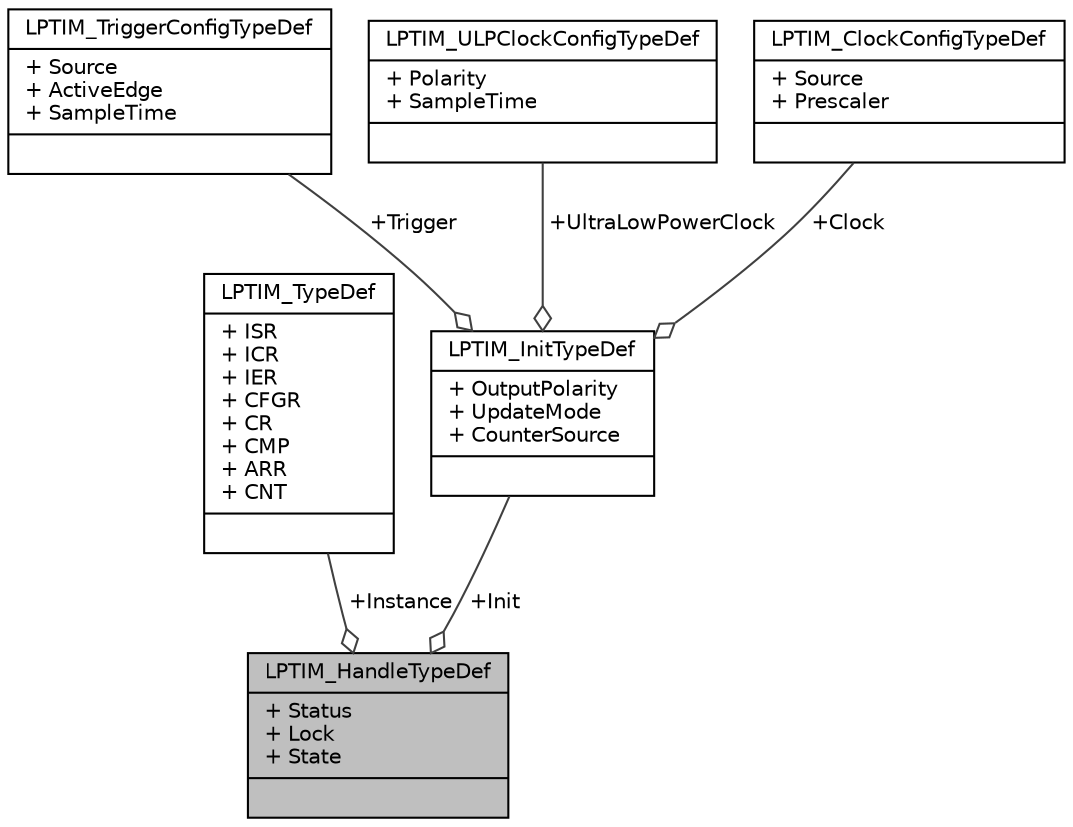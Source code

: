 digraph "LPTIM_HandleTypeDef"
{
  edge [fontname="Helvetica",fontsize="10",labelfontname="Helvetica",labelfontsize="10"];
  node [fontname="Helvetica",fontsize="10",shape=record];
  Node1 [label="{LPTIM_HandleTypeDef\n|+ Status\l+ Lock\l+ State\l|}",height=0.2,width=0.4,color="black", fillcolor="grey75", style="filled", fontcolor="black"];
  Node2 -> Node1 [color="grey25",fontsize="10",style="solid",label=" +Instance" ,arrowhead="odiamond",fontname="Helvetica"];
  Node2 [label="{LPTIM_TypeDef\n|+ ISR\l+ ICR\l+ IER\l+ CFGR\l+ CR\l+ CMP\l+ ARR\l+ CNT\l|}",height=0.2,width=0.4,color="black", fillcolor="white", style="filled",URL="$struct_l_p_t_i_m___type_def.html",tooltip="LPTIMIMER. "];
  Node3 -> Node1 [color="grey25",fontsize="10",style="solid",label=" +Init" ,arrowhead="odiamond",fontname="Helvetica"];
  Node3 [label="{LPTIM_InitTypeDef\n|+ OutputPolarity\l+ UpdateMode\l+ CounterSource\l|}",height=0.2,width=0.4,color="black", fillcolor="white", style="filled",URL="$struct_l_p_t_i_m___init_type_def.html",tooltip="LPTIM Initialization Structure definition. "];
  Node4 -> Node3 [color="grey25",fontsize="10",style="solid",label=" +Trigger" ,arrowhead="odiamond",fontname="Helvetica"];
  Node4 [label="{LPTIM_TriggerConfigTypeDef\n|+ Source\l+ ActiveEdge\l+ SampleTime\l|}",height=0.2,width=0.4,color="black", fillcolor="white", style="filled",URL="$struct_l_p_t_i_m___trigger_config_type_def.html",tooltip="LPTIM Trigger configuration definition. "];
  Node5 -> Node3 [color="grey25",fontsize="10",style="solid",label=" +UltraLowPowerClock" ,arrowhead="odiamond",fontname="Helvetica"];
  Node5 [label="{LPTIM_ULPClockConfigTypeDef\n|+ Polarity\l+ SampleTime\l|}",height=0.2,width=0.4,color="black", fillcolor="white", style="filled",URL="$struct_l_p_t_i_m___u_l_p_clock_config_type_def.html",tooltip="LPTIM Clock configuration definition. "];
  Node6 -> Node3 [color="grey25",fontsize="10",style="solid",label=" +Clock" ,arrowhead="odiamond",fontname="Helvetica"];
  Node6 [label="{LPTIM_ClockConfigTypeDef\n|+ Source\l+ Prescaler\l|}",height=0.2,width=0.4,color="black", fillcolor="white", style="filled",URL="$struct_l_p_t_i_m___clock_config_type_def.html",tooltip="LPTIM Clock configuration definition. "];
}
